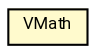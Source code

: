 #!/usr/local/bin/dot
#
# Class diagram 
# Generated by UMLGraph version R5_7_2-60-g0e99a6 (http://www.spinellis.gr/umlgraph/)
#

digraph G {
	graph [fontnames="svg"]
	edge [fontname="Roboto",fontsize=7,labelfontname="Roboto",labelfontsize=7,color="black"];
	node [fontname="Roboto",fontcolor="black",fontsize=8,shape=plaintext,margin=0,width=0,height=0];
	nodesep=0.15;
	ranksep=0.25;
	rankdir=LR;
	// de.lmu.ifi.dbs.elki.math.linearalgebra.VMath
	c10632154 [label=<<table title="de.lmu.ifi.dbs.elki.math.linearalgebra.VMath" border="0" cellborder="1" cellspacing="0" cellpadding="2" bgcolor="lemonChiffon" href="VMath.html" target="_parent">
		<tr><td><table border="0" cellspacing="0" cellpadding="1">
		<tr><td align="center" balign="center"> <font face="Roboto">VMath</font> </td></tr>
		</table></td></tr>
		</table>>, URL="VMath.html"];
}

